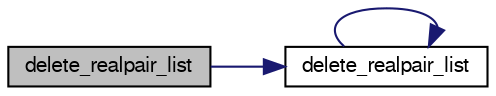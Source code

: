 digraph "delete_realpair_list"
{
  bgcolor="transparent";
  edge [fontname="FreeSans",fontsize="10",labelfontname="FreeSans",labelfontsize="10"];
  node [fontname="FreeSans",fontsize="10",shape=record];
  rankdir="LR";
  Node1 [label="delete_realpair_list",height=0.2,width=0.4,color="black", fillcolor="grey75", style="filled" fontcolor="black"];
  Node1 -> Node2 [color="midnightblue",fontsize="10",style="solid",fontname="FreeSans"];
  Node2 [label="delete_realpair_list",height=0.2,width=0.4,color="black",URL="$list_8c.html#a7b66d00f8e1453e981f44acf142d9d75"];
  Node2 -> Node2 [color="midnightblue",fontsize="10",style="solid",fontname="FreeSans"];
}
